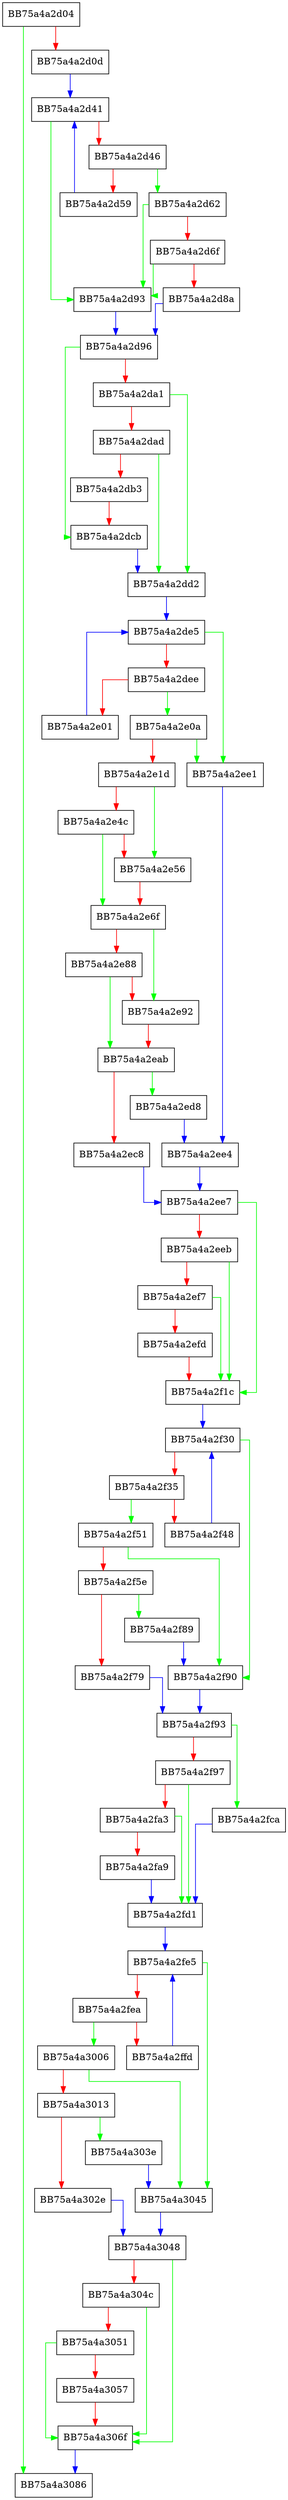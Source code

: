 digraph AddProxySettings {
  node [shape="box"];
  graph [splines=ortho];
  BB75a4a2d04 -> BB75a4a3086 [color="green"];
  BB75a4a2d04 -> BB75a4a2d0d [color="red"];
  BB75a4a2d0d -> BB75a4a2d41 [color="blue"];
  BB75a4a2d41 -> BB75a4a2d93 [color="green"];
  BB75a4a2d41 -> BB75a4a2d46 [color="red"];
  BB75a4a2d46 -> BB75a4a2d62 [color="green"];
  BB75a4a2d46 -> BB75a4a2d59 [color="red"];
  BB75a4a2d59 -> BB75a4a2d41 [color="blue"];
  BB75a4a2d62 -> BB75a4a2d93 [color="green"];
  BB75a4a2d62 -> BB75a4a2d6f [color="red"];
  BB75a4a2d6f -> BB75a4a2d93 [color="green"];
  BB75a4a2d6f -> BB75a4a2d8a [color="red"];
  BB75a4a2d8a -> BB75a4a2d96 [color="blue"];
  BB75a4a2d93 -> BB75a4a2d96 [color="blue"];
  BB75a4a2d96 -> BB75a4a2dcb [color="green"];
  BB75a4a2d96 -> BB75a4a2da1 [color="red"];
  BB75a4a2da1 -> BB75a4a2dd2 [color="green"];
  BB75a4a2da1 -> BB75a4a2dad [color="red"];
  BB75a4a2dad -> BB75a4a2dd2 [color="green"];
  BB75a4a2dad -> BB75a4a2db3 [color="red"];
  BB75a4a2db3 -> BB75a4a2dcb [color="red"];
  BB75a4a2dcb -> BB75a4a2dd2 [color="blue"];
  BB75a4a2dd2 -> BB75a4a2de5 [color="blue"];
  BB75a4a2de5 -> BB75a4a2ee1 [color="green"];
  BB75a4a2de5 -> BB75a4a2dee [color="red"];
  BB75a4a2dee -> BB75a4a2e0a [color="green"];
  BB75a4a2dee -> BB75a4a2e01 [color="red"];
  BB75a4a2e01 -> BB75a4a2de5 [color="blue"];
  BB75a4a2e0a -> BB75a4a2ee1 [color="green"];
  BB75a4a2e0a -> BB75a4a2e1d [color="red"];
  BB75a4a2e1d -> BB75a4a2e56 [color="green"];
  BB75a4a2e1d -> BB75a4a2e4c [color="red"];
  BB75a4a2e4c -> BB75a4a2e6f [color="green"];
  BB75a4a2e4c -> BB75a4a2e56 [color="red"];
  BB75a4a2e56 -> BB75a4a2e6f [color="red"];
  BB75a4a2e6f -> BB75a4a2e92 [color="green"];
  BB75a4a2e6f -> BB75a4a2e88 [color="red"];
  BB75a4a2e88 -> BB75a4a2eab [color="green"];
  BB75a4a2e88 -> BB75a4a2e92 [color="red"];
  BB75a4a2e92 -> BB75a4a2eab [color="red"];
  BB75a4a2eab -> BB75a4a2ed8 [color="green"];
  BB75a4a2eab -> BB75a4a2ec8 [color="red"];
  BB75a4a2ec8 -> BB75a4a2ee7 [color="blue"];
  BB75a4a2ed8 -> BB75a4a2ee4 [color="blue"];
  BB75a4a2ee1 -> BB75a4a2ee4 [color="blue"];
  BB75a4a2ee4 -> BB75a4a2ee7 [color="blue"];
  BB75a4a2ee7 -> BB75a4a2f1c [color="green"];
  BB75a4a2ee7 -> BB75a4a2eeb [color="red"];
  BB75a4a2eeb -> BB75a4a2f1c [color="green"];
  BB75a4a2eeb -> BB75a4a2ef7 [color="red"];
  BB75a4a2ef7 -> BB75a4a2f1c [color="green"];
  BB75a4a2ef7 -> BB75a4a2efd [color="red"];
  BB75a4a2efd -> BB75a4a2f1c [color="red"];
  BB75a4a2f1c -> BB75a4a2f30 [color="blue"];
  BB75a4a2f30 -> BB75a4a2f90 [color="green"];
  BB75a4a2f30 -> BB75a4a2f35 [color="red"];
  BB75a4a2f35 -> BB75a4a2f51 [color="green"];
  BB75a4a2f35 -> BB75a4a2f48 [color="red"];
  BB75a4a2f48 -> BB75a4a2f30 [color="blue"];
  BB75a4a2f51 -> BB75a4a2f90 [color="green"];
  BB75a4a2f51 -> BB75a4a2f5e [color="red"];
  BB75a4a2f5e -> BB75a4a2f89 [color="green"];
  BB75a4a2f5e -> BB75a4a2f79 [color="red"];
  BB75a4a2f79 -> BB75a4a2f93 [color="blue"];
  BB75a4a2f89 -> BB75a4a2f90 [color="blue"];
  BB75a4a2f90 -> BB75a4a2f93 [color="blue"];
  BB75a4a2f93 -> BB75a4a2fca [color="green"];
  BB75a4a2f93 -> BB75a4a2f97 [color="red"];
  BB75a4a2f97 -> BB75a4a2fd1 [color="green"];
  BB75a4a2f97 -> BB75a4a2fa3 [color="red"];
  BB75a4a2fa3 -> BB75a4a2fd1 [color="green"];
  BB75a4a2fa3 -> BB75a4a2fa9 [color="red"];
  BB75a4a2fa9 -> BB75a4a2fd1 [color="blue"];
  BB75a4a2fca -> BB75a4a2fd1 [color="blue"];
  BB75a4a2fd1 -> BB75a4a2fe5 [color="blue"];
  BB75a4a2fe5 -> BB75a4a3045 [color="green"];
  BB75a4a2fe5 -> BB75a4a2fea [color="red"];
  BB75a4a2fea -> BB75a4a3006 [color="green"];
  BB75a4a2fea -> BB75a4a2ffd [color="red"];
  BB75a4a2ffd -> BB75a4a2fe5 [color="blue"];
  BB75a4a3006 -> BB75a4a3045 [color="green"];
  BB75a4a3006 -> BB75a4a3013 [color="red"];
  BB75a4a3013 -> BB75a4a303e [color="green"];
  BB75a4a3013 -> BB75a4a302e [color="red"];
  BB75a4a302e -> BB75a4a3048 [color="blue"];
  BB75a4a303e -> BB75a4a3045 [color="blue"];
  BB75a4a3045 -> BB75a4a3048 [color="blue"];
  BB75a4a3048 -> BB75a4a306f [color="green"];
  BB75a4a3048 -> BB75a4a304c [color="red"];
  BB75a4a304c -> BB75a4a306f [color="green"];
  BB75a4a304c -> BB75a4a3051 [color="red"];
  BB75a4a3051 -> BB75a4a306f [color="green"];
  BB75a4a3051 -> BB75a4a3057 [color="red"];
  BB75a4a3057 -> BB75a4a306f [color="red"];
  BB75a4a306f -> BB75a4a3086 [color="blue"];
}